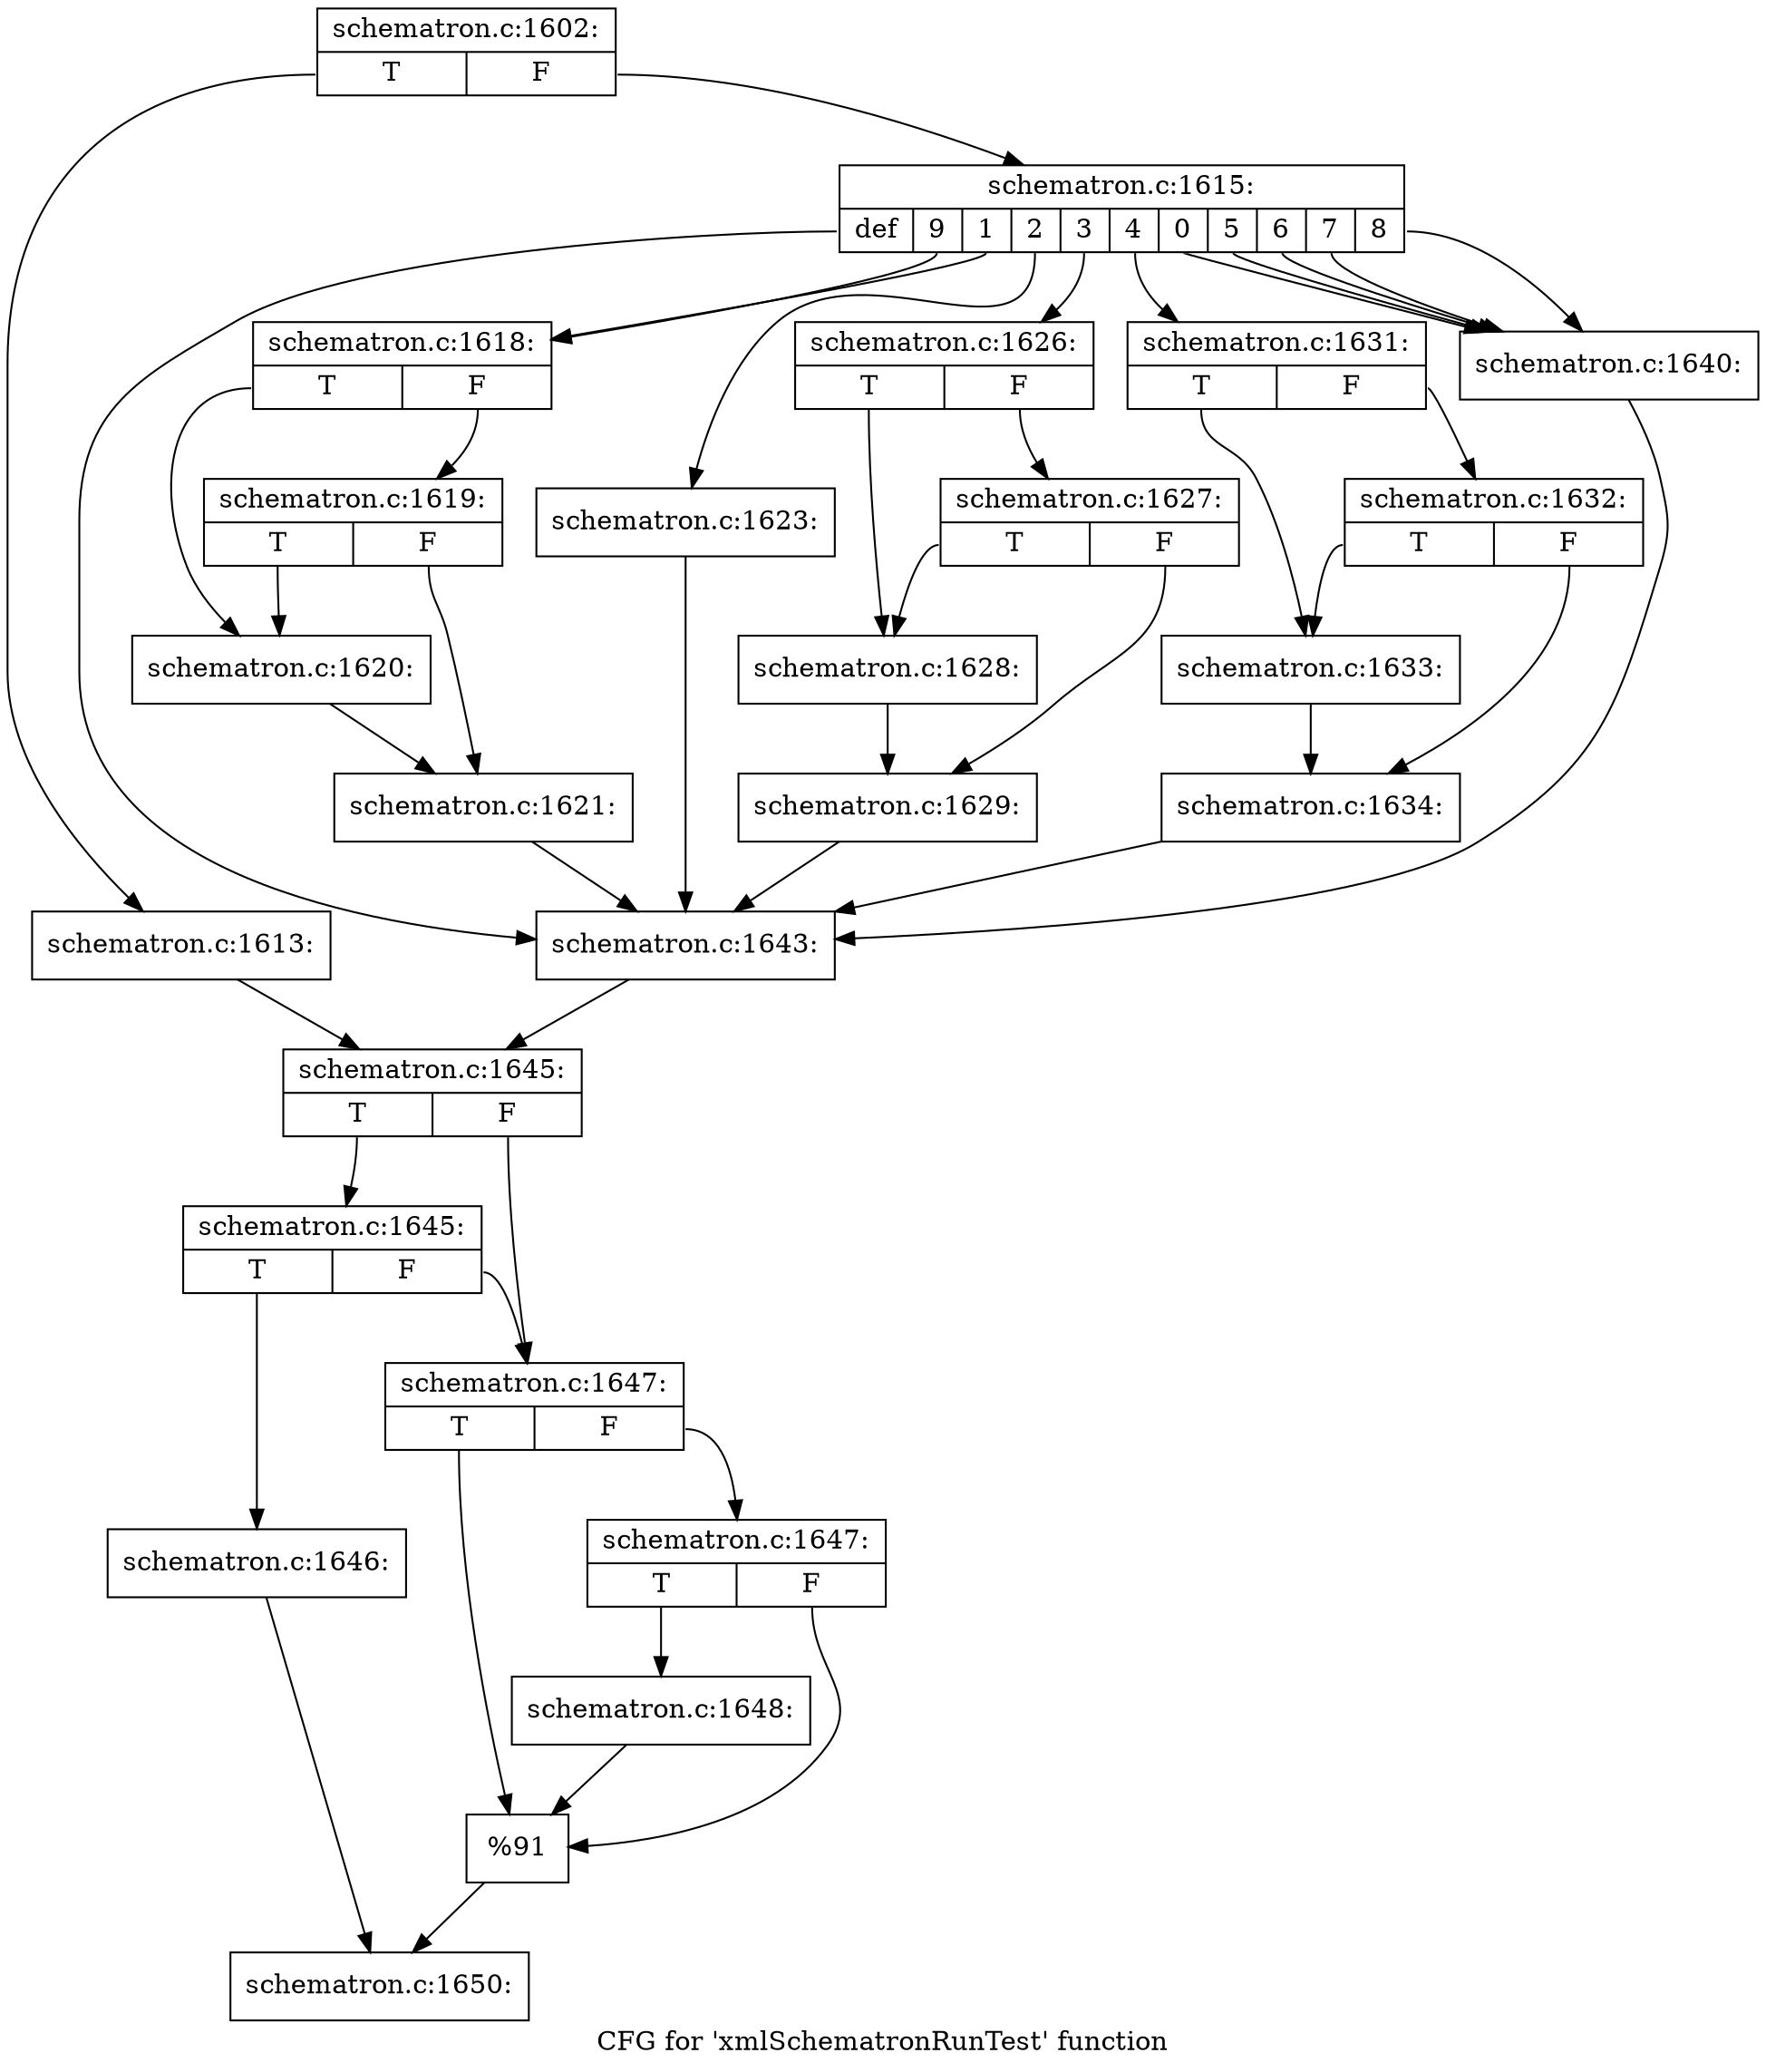 digraph "CFG for 'xmlSchematronRunTest' function" {
	label="CFG for 'xmlSchematronRunTest' function";

	Node0x4ce3220 [shape=record,label="{schematron.c:1602:|{<s0>T|<s1>F}}"];
	Node0x4ce3220:s0 -> Node0x4ceffb0;
	Node0x4ce3220:s1 -> Node0x4cf0610;
	Node0x4ceffb0 [shape=record,label="{schematron.c:1613:}"];
	Node0x4ceffb0 -> Node0x4cf02e0;
	Node0x4cf0610 [shape=record,label="{schematron.c:1615:|{<s0>def|<s1>9|<s2>1|<s3>2|<s4>3|<s5>4|<s6>0|<s7>5|<s8>6|<s9>7|<s10>8}}"];
	Node0x4cf0610:s0 -> Node0x4cf08b0;
	Node0x4cf0610:s1 -> Node0x4cf0dc0;
	Node0x4cf0610:s2 -> Node0x4cf0dc0;
	Node0x4cf0610:s3 -> Node0x4cf19b0;
	Node0x4cf0610:s4 -> Node0x4cf1ec0;
	Node0x4cf0610:s5 -> Node0x4ceff30;
	Node0x4cf0610:s6 -> Node0x4cf3de0;
	Node0x4cf0610:s7 -> Node0x4cf3de0;
	Node0x4cf0610:s8 -> Node0x4cf3de0;
	Node0x4cf0610:s9 -> Node0x4cf3de0;
	Node0x4cf0610:s10 -> Node0x4cf3de0;
	Node0x4cf0dc0 [shape=record,label="{schematron.c:1618:|{<s0>T|<s1>F}}"];
	Node0x4cf0dc0:s0 -> Node0x4cf0e70;
	Node0x4cf0dc0:s1 -> Node0x4cf0f10;
	Node0x4cf0f10 [shape=record,label="{schematron.c:1619:|{<s0>T|<s1>F}}"];
	Node0x4cf0f10:s0 -> Node0x4cf0e70;
	Node0x4cf0f10:s1 -> Node0x4cf0ec0;
	Node0x4cf0e70 [shape=record,label="{schematron.c:1620:}"];
	Node0x4cf0e70 -> Node0x4cf0ec0;
	Node0x4cf0ec0 [shape=record,label="{schematron.c:1621:}"];
	Node0x4cf0ec0 -> Node0x4cf08b0;
	Node0x4cf19b0 [shape=record,label="{schematron.c:1623:}"];
	Node0x4cf19b0 -> Node0x4cf08b0;
	Node0x4cf1ec0 [shape=record,label="{schematron.c:1626:|{<s0>T|<s1>F}}"];
	Node0x4cf1ec0:s0 -> Node0x4cf1f70;
	Node0x4cf1ec0:s1 -> Node0x4cf2010;
	Node0x4cf2010 [shape=record,label="{schematron.c:1627:|{<s0>T|<s1>F}}"];
	Node0x4cf2010:s0 -> Node0x4cf1f70;
	Node0x4cf2010:s1 -> Node0x4cf1fc0;
	Node0x4cf1f70 [shape=record,label="{schematron.c:1628:}"];
	Node0x4cf1f70 -> Node0x4cf1fc0;
	Node0x4cf1fc0 [shape=record,label="{schematron.c:1629:}"];
	Node0x4cf1fc0 -> Node0x4cf08b0;
	Node0x4ceff30 [shape=record,label="{schematron.c:1631:|{<s0>T|<s1>F}}"];
	Node0x4ceff30:s0 -> Node0x4cf23d0;
	Node0x4ceff30:s1 -> Node0x4cf2470;
	Node0x4cf2470 [shape=record,label="{schematron.c:1632:|{<s0>T|<s1>F}}"];
	Node0x4cf2470:s0 -> Node0x4cf23d0;
	Node0x4cf2470:s1 -> Node0x4cf2420;
	Node0x4cf23d0 [shape=record,label="{schematron.c:1633:}"];
	Node0x4cf23d0 -> Node0x4cf2420;
	Node0x4cf2420 [shape=record,label="{schematron.c:1634:}"];
	Node0x4cf2420 -> Node0x4cf08b0;
	Node0x4cf3de0 [shape=record,label="{schematron.c:1640:}"];
	Node0x4cf3de0 -> Node0x4cf08b0;
	Node0x4cf08b0 [shape=record,label="{schematron.c:1643:}"];
	Node0x4cf08b0 -> Node0x4cf02e0;
	Node0x4cf02e0 [shape=record,label="{schematron.c:1645:|{<s0>T|<s1>F}}"];
	Node0x4cf02e0:s0 -> Node0x4cf4cc0;
	Node0x4cf02e0:s1 -> Node0x4cf4c70;
	Node0x4cf4cc0 [shape=record,label="{schematron.c:1645:|{<s0>T|<s1>F}}"];
	Node0x4cf4cc0:s0 -> Node0x4cf0ac0;
	Node0x4cf4cc0:s1 -> Node0x4cf4c70;
	Node0x4cf0ac0 [shape=record,label="{schematron.c:1646:}"];
	Node0x4cf0ac0 -> Node0x4cf4bc0;
	Node0x4cf4c70 [shape=record,label="{schematron.c:1647:|{<s0>T|<s1>F}}"];
	Node0x4cf4c70:s0 -> Node0x4cf5400;
	Node0x4cf4c70:s1 -> Node0x4cf5450;
	Node0x4cf5450 [shape=record,label="{schematron.c:1647:|{<s0>T|<s1>F}}"];
	Node0x4cf5450:s0 -> Node0x4cf53b0;
	Node0x4cf5450:s1 -> Node0x4cf5400;
	Node0x4cf53b0 [shape=record,label="{schematron.c:1648:}"];
	Node0x4cf53b0 -> Node0x4cf5400;
	Node0x4cf5400 [shape=record,label="{%91}"];
	Node0x4cf5400 -> Node0x4cf4bc0;
	Node0x4cf4bc0 [shape=record,label="{schematron.c:1650:}"];
}
